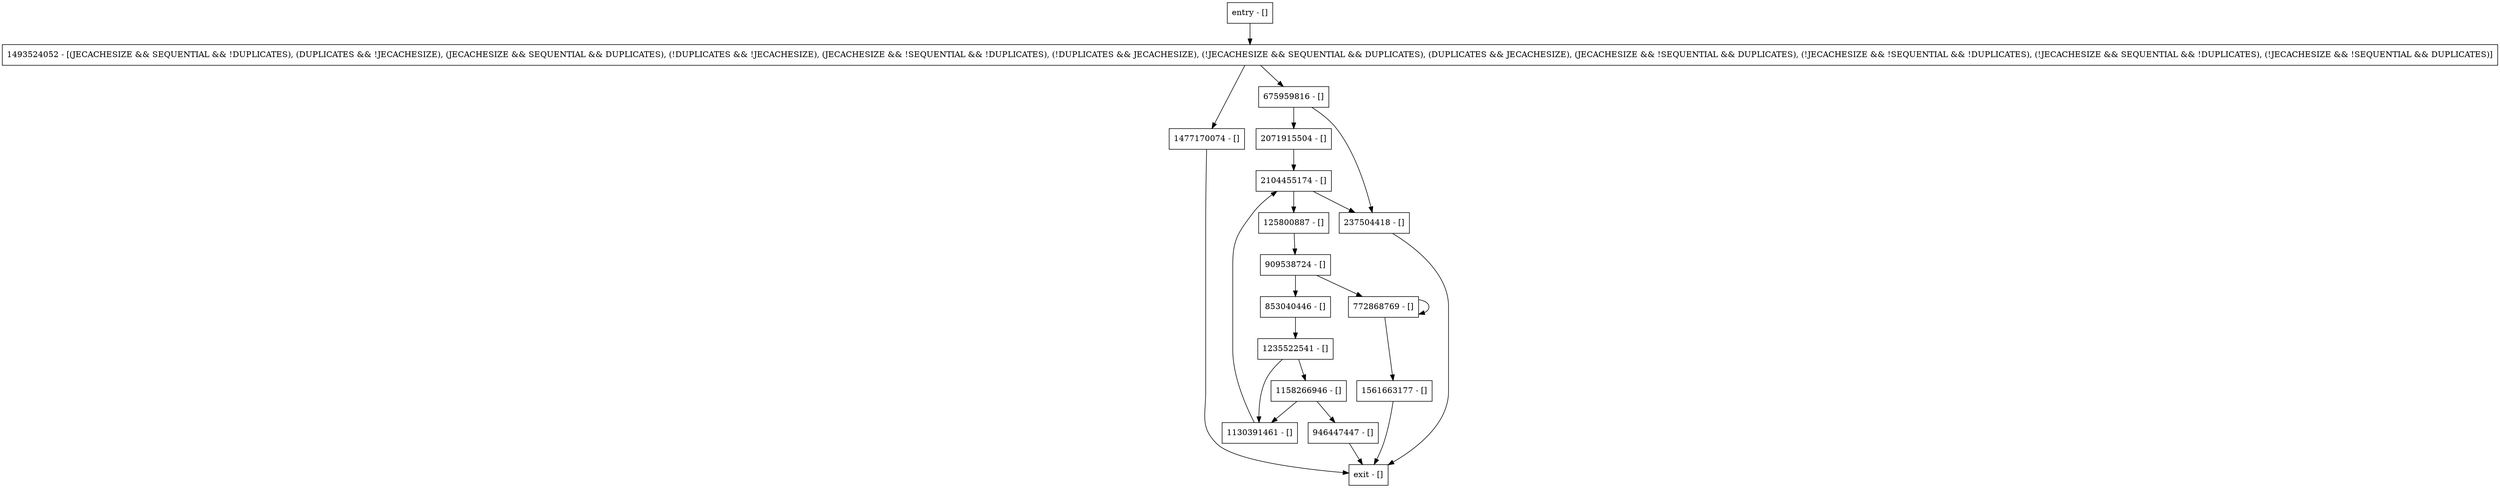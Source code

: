 digraph release {
node [shape=record];
1477170074 [label="1477170074 - []"];
237504418 [label="237504418 - []"];
946447447 [label="946447447 - []"];
1158266946 [label="1158266946 - []"];
1493524052 [label="1493524052 - [(JECACHESIZE && SEQUENTIAL && !DUPLICATES), (DUPLICATES && !JECACHESIZE), (JECACHESIZE && SEQUENTIAL && DUPLICATES), (!DUPLICATES && !JECACHESIZE), (JECACHESIZE && !SEQUENTIAL && !DUPLICATES), (!DUPLICATES && JECACHESIZE), (!JECACHESIZE && SEQUENTIAL && DUPLICATES), (DUPLICATES && JECACHESIZE), (JECACHESIZE && !SEQUENTIAL && DUPLICATES), (!JECACHESIZE && !SEQUENTIAL && !DUPLICATES), (!JECACHESIZE && SEQUENTIAL && !DUPLICATES), (!JECACHESIZE && !SEQUENTIAL && DUPLICATES)]"];
853040446 [label="853040446 - []"];
675959816 [label="675959816 - []"];
2104455174 [label="2104455174 - []"];
entry [label="entry - []"];
exit [label="exit - []"];
1130391461 [label="1130391461 - []"];
909538724 [label="909538724 - []"];
2071915504 [label="2071915504 - []"];
125800887 [label="125800887 - []"];
1235522541 [label="1235522541 - []"];
772868769 [label="772868769 - []"];
1561663177 [label="1561663177 - []"];
entry;
exit;
1477170074 -> exit;
237504418 -> exit;
946447447 -> exit;
1158266946 -> 1130391461;
1158266946 -> 946447447;
1493524052 -> 675959816;
1493524052 -> 1477170074;
853040446 -> 1235522541;
675959816 -> 237504418;
675959816 -> 2071915504;
2104455174 -> 237504418;
2104455174 -> 125800887;
entry -> 1493524052;
1130391461 -> 2104455174;
909538724 -> 853040446;
909538724 -> 772868769;
2071915504 -> 2104455174;
125800887 -> 909538724;
1235522541 -> 1130391461;
1235522541 -> 1158266946;
772868769 -> 1561663177;
772868769 -> 772868769;
1561663177 -> exit;
}
